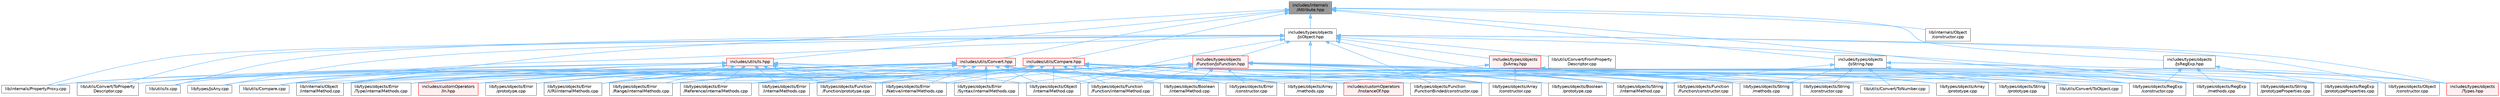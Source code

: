 digraph "includes/internals/Attribute.hpp"
{
 // LATEX_PDF_SIZE
  bgcolor="transparent";
  edge [fontname=Helvetica,fontsize=10,labelfontname=Helvetica,labelfontsize=10];
  node [fontname=Helvetica,fontsize=10,shape=box,height=0.2,width=0.4];
  Node1 [id="Node000001",label="includes/internals\l/Attribute.hpp",height=0.2,width=0.4,color="gray40", fillcolor="grey60", style="filled", fontcolor="black",tooltip=" "];
  Node1 -> Node2 [id="edge1_Node000001_Node000002",dir="back",color="steelblue1",style="solid",tooltip=" "];
  Node2 [id="Node000002",label="includes/types/objects\l/JsObject.hpp",height=0.2,width=0.4,color="grey40", fillcolor="white", style="filled",URL="$JsObject_8hpp.html",tooltip=" "];
  Node2 -> Node3 [id="edge2_Node000002_Node000003",dir="back",color="steelblue1",style="solid",tooltip=" "];
  Node3 [id="Node000003",label="includes/types/objects\l/Function/JsFunction.hpp",height=0.2,width=0.4,color="red", fillcolor="#FFF0F0", style="filled",URL="$JsFunction_8hpp.html",tooltip=" "];
  Node3 -> Node5 [id="edge3_Node000003_Node000005",dir="back",color="steelblue1",style="solid",tooltip=" "];
  Node5 [id="Node000005",label="includes/types/objects\l/Types.hpp",height=0.2,width=0.4,color="red", fillcolor="#FFF0F0", style="filled",URL="$objects_2Types_8hpp.html",tooltip=" "];
  Node3 -> Node12 [id="edge4_Node000003_Node000012",dir="back",color="steelblue1",style="solid",tooltip=" "];
  Node12 [id="Node000012",label="lib/internals/Object\l/internalMethod.cpp",height=0.2,width=0.4,color="grey40", fillcolor="white", style="filled",URL="$internals_2Object_2internalMethod_8cpp.html",tooltip=" "];
  Node3 -> Node13 [id="edge5_Node000003_Node000013",dir="back",color="steelblue1",style="solid",tooltip=" "];
  Node13 [id="Node000013",label="lib/types/objects/Array\l/constructor.cpp",height=0.2,width=0.4,color="grey40", fillcolor="white", style="filled",URL="$types_2objects_2Array_2constructor_8cpp.html",tooltip=" "];
  Node3 -> Node17 [id="edge6_Node000003_Node000017",dir="back",color="steelblue1",style="solid",tooltip=" "];
  Node17 [id="Node000017",label="lib/types/objects/Boolean\l/internalMethod.cpp",height=0.2,width=0.4,color="grey40", fillcolor="white", style="filled",URL="$types_2objects_2Boolean_2internalMethod_8cpp.html",tooltip=" "];
  Node3 -> Node18 [id="edge7_Node000003_Node000018",dir="back",color="steelblue1",style="solid",tooltip=" "];
  Node18 [id="Node000018",label="lib/types/objects/Boolean\l/prototype.cpp",height=0.2,width=0.4,color="grey40", fillcolor="white", style="filled",URL="$Boolean_2prototype_8cpp.html",tooltip=" "];
  Node3 -> Node20 [id="edge8_Node000003_Node000020",dir="back",color="steelblue1",style="solid",tooltip=" "];
  Node20 [id="Node000020",label="lib/types/objects/Error\l/Native/internalMethods.cpp",height=0.2,width=0.4,color="grey40", fillcolor="white", style="filled",URL="$Native_2internalMethods_8cpp.html",tooltip=" "];
  Node3 -> Node22 [id="edge9_Node000003_Node000022",dir="back",color="steelblue1",style="solid",tooltip=" "];
  Node22 [id="Node000022",label="lib/types/objects/Error\l/Range/internalMethods.cpp",height=0.2,width=0.4,color="grey40", fillcolor="white", style="filled",URL="$Range_2internalMethods_8cpp.html",tooltip=" "];
  Node3 -> Node24 [id="edge10_Node000003_Node000024",dir="back",color="steelblue1",style="solid",tooltip=" "];
  Node24 [id="Node000024",label="lib/types/objects/Error\l/Reference/internalMethods.cpp",height=0.2,width=0.4,color="grey40", fillcolor="white", style="filled",URL="$Reference_2internalMethods_8cpp.html",tooltip=" "];
  Node3 -> Node26 [id="edge11_Node000003_Node000026",dir="back",color="steelblue1",style="solid",tooltip=" "];
  Node26 [id="Node000026",label="lib/types/objects/Error\l/Syntax/internalMethods.cpp",height=0.2,width=0.4,color="grey40", fillcolor="white", style="filled",URL="$Syntax_2internalMethods_8cpp.html",tooltip=" "];
  Node3 -> Node28 [id="edge12_Node000003_Node000028",dir="back",color="steelblue1",style="solid",tooltip=" "];
  Node28 [id="Node000028",label="lib/types/objects/Error\l/Type/internalMethods.cpp",height=0.2,width=0.4,color="grey40", fillcolor="white", style="filled",URL="$Type_2internalMethods_8cpp.html",tooltip=" "];
  Node3 -> Node30 [id="edge13_Node000003_Node000030",dir="back",color="steelblue1",style="solid",tooltip=" "];
  Node30 [id="Node000030",label="lib/types/objects/Error\l/URI/internalMethods.cpp",height=0.2,width=0.4,color="grey40", fillcolor="white", style="filled",URL="$URI_2internalMethods_8cpp.html",tooltip=" "];
  Node3 -> Node32 [id="edge14_Node000003_Node000032",dir="back",color="steelblue1",style="solid",tooltip=" "];
  Node32 [id="Node000032",label="lib/types/objects/Error\l/constructor.cpp",height=0.2,width=0.4,color="grey40", fillcolor="white", style="filled",URL="$types_2objects_2Error_2constructor_8cpp.html",tooltip=" "];
  Node3 -> Node33 [id="edge15_Node000003_Node000033",dir="back",color="steelblue1",style="solid",tooltip=" "];
  Node33 [id="Node000033",label="lib/types/objects/Error\l/internalMethods.cpp",height=0.2,width=0.4,color="grey40", fillcolor="white", style="filled",URL="$internalMethods_8cpp.html",tooltip=" "];
  Node3 -> Node35 [id="edge16_Node000003_Node000035",dir="back",color="steelblue1",style="solid",tooltip=" "];
  Node35 [id="Node000035",label="lib/types/objects/Function\l/Function/constructor.cpp",height=0.2,width=0.4,color="grey40", fillcolor="white", style="filled",URL="$types_2objects_2Function_2Function_2constructor_8cpp.html",tooltip=" "];
  Node3 -> Node36 [id="edge17_Node000003_Node000036",dir="back",color="steelblue1",style="solid",tooltip=" "];
  Node36 [id="Node000036",label="lib/types/objects/Function\l/Function/internalMethod.cpp",height=0.2,width=0.4,color="grey40", fillcolor="white", style="filled",URL="$types_2objects_2Function_2Function_2internalMethod_8cpp.html",tooltip=" "];
  Node3 -> Node7 [id="edge18_Node000003_Node000007",dir="back",color="steelblue1",style="solid",tooltip=" "];
  Node7 [id="Node000007",label="lib/types/objects/Function\l/Function/prototype.cpp",height=0.2,width=0.4,color="grey40", fillcolor="white", style="filled",URL="$Function_2Function_2prototype_8cpp.html",tooltip=" "];
  Node3 -> Node42 [id="edge19_Node000003_Node000042",dir="back",color="steelblue1",style="solid",tooltip=" "];
  Node42 [id="Node000042",label="lib/types/objects/Object\l/constructor.cpp",height=0.2,width=0.4,color="grey40", fillcolor="white", style="filled",URL="$types_2objects_2Object_2constructor_8cpp.html",tooltip=" "];
  Node3 -> Node43 [id="edge20_Node000003_Node000043",dir="back",color="steelblue1",style="solid",tooltip=" "];
  Node43 [id="Node000043",label="lib/types/objects/Object\l/internalMethod.cpp",height=0.2,width=0.4,color="grey40", fillcolor="white", style="filled",URL="$types_2objects_2Object_2internalMethod_8cpp.html",tooltip=" "];
  Node3 -> Node47 [id="edge21_Node000003_Node000047",dir="back",color="steelblue1",style="solid",tooltip=" "];
  Node47 [id="Node000047",label="lib/types/objects/RegExp\l/constructor.cpp",height=0.2,width=0.4,color="grey40", fillcolor="white", style="filled",URL="$types_2objects_2RegExp_2constructor_8cpp.html",tooltip=" "];
  Node3 -> Node48 [id="edge22_Node000003_Node000048",dir="back",color="steelblue1",style="solid",tooltip=" "];
  Node48 [id="Node000048",label="lib/types/objects/RegExp\l/prototypeProperties.cpp",height=0.2,width=0.4,color="grey40", fillcolor="white", style="filled",URL="$RegExp_2prototypeProperties_8cpp.html",tooltip=" "];
  Node3 -> Node49 [id="edge23_Node000003_Node000049",dir="back",color="steelblue1",style="solid",tooltip=" "];
  Node49 [id="Node000049",label="lib/types/objects/String\l/constructor.cpp",height=0.2,width=0.4,color="grey40", fillcolor="white", style="filled",URL="$types_2objects_2String_2constructor_8cpp.html",tooltip=" "];
  Node3 -> Node50 [id="edge24_Node000003_Node000050",dir="back",color="steelblue1",style="solid",tooltip=" "];
  Node50 [id="Node000050",label="lib/types/objects/String\l/internalMethod.cpp",height=0.2,width=0.4,color="grey40", fillcolor="white", style="filled",URL="$types_2objects_2String_2internalMethod_8cpp.html",tooltip=" "];
  Node3 -> Node51 [id="edge25_Node000003_Node000051",dir="back",color="steelblue1",style="solid",tooltip=" "];
  Node51 [id="Node000051",label="lib/types/objects/String\l/prototypeProperties.cpp",height=0.2,width=0.4,color="grey40", fillcolor="white", style="filled",URL="$String_2prototypeProperties_8cpp.html",tooltip=" "];
  Node2 -> Node53 [id="edge26_Node000002_Node000053",dir="back",color="steelblue1",style="solid",tooltip=" "];
  Node53 [id="Node000053",label="includes/types/objects\l/JsArray.hpp",height=0.2,width=0.4,color="red", fillcolor="#FFF0F0", style="filled",URL="$JsArray_8hpp.html",tooltip=" "];
  Node53 -> Node5 [id="edge27_Node000053_Node000005",dir="back",color="steelblue1",style="solid",tooltip=" "];
  Node53 -> Node13 [id="edge28_Node000053_Node000013",dir="back",color="steelblue1",style="solid",tooltip=" "];
  Node53 -> Node54 [id="edge29_Node000053_Node000054",dir="back",color="steelblue1",style="solid",tooltip=" "];
  Node54 [id="Node000054",label="lib/types/objects/Array\l/methods.cpp",height=0.2,width=0.4,color="grey40", fillcolor="white", style="filled",URL="$Array_2methods_8cpp.html",tooltip=" "];
  Node53 -> Node55 [id="edge30_Node000053_Node000055",dir="back",color="steelblue1",style="solid",tooltip=" "];
  Node55 [id="Node000055",label="lib/types/objects/Array\l/prototype.cpp",height=0.2,width=0.4,color="grey40", fillcolor="white", style="filled",URL="$Array_2prototype_8cpp.html",tooltip=" "];
  Node53 -> Node56 [id="edge31_Node000053_Node000056",dir="back",color="steelblue1",style="solid",tooltip=" "];
  Node56 [id="Node000056",label="lib/types/objects/RegExp\l/methods.cpp",height=0.2,width=0.4,color="grey40", fillcolor="white", style="filled",URL="$RegExp_2methods_8cpp.html",tooltip=" "];
  Node2 -> Node5 [id="edge32_Node000002_Node000005",dir="back",color="steelblue1",style="solid",tooltip=" "];
  Node2 -> Node57 [id="edge33_Node000002_Node000057",dir="back",color="steelblue1",style="solid",tooltip=" "];
  Node57 [id="Node000057",label="lib/internals/PropertyProxy.cpp",height=0.2,width=0.4,color="grey40", fillcolor="white", style="filled",URL="$PropertyProxy_8cpp.html",tooltip=" "];
  Node2 -> Node58 [id="edge34_Node000002_Node000058",dir="back",color="steelblue1",style="solid",tooltip=" "];
  Node58 [id="Node000058",label="lib/types/JsAny.cpp",height=0.2,width=0.4,color="grey40", fillcolor="white", style="filled",URL="$JsAny_8cpp.html",tooltip=" "];
  Node2 -> Node54 [id="edge35_Node000002_Node000054",dir="back",color="steelblue1",style="solid",tooltip=" "];
  Node2 -> Node8 [id="edge36_Node000002_Node000008",dir="back",color="steelblue1",style="solid",tooltip=" "];
  Node8 [id="Node000008",label="lib/types/objects/Function\l/FunctionBinded/constructor.cpp",height=0.2,width=0.4,color="grey40", fillcolor="white", style="filled",URL="$types_2objects_2Function_2FunctionBinded_2constructor_8cpp.html",tooltip=" "];
  Node2 -> Node42 [id="edge37_Node000002_Node000042",dir="back",color="steelblue1",style="solid",tooltip=" "];
  Node2 -> Node43 [id="edge38_Node000002_Node000043",dir="back",color="steelblue1",style="solid",tooltip=" "];
  Node2 -> Node56 [id="edge39_Node000002_Node000056",dir="back",color="steelblue1",style="solid",tooltip=" "];
  Node2 -> Node59 [id="edge40_Node000002_Node000059",dir="back",color="steelblue1",style="solid",tooltip=" "];
  Node59 [id="Node000059",label="lib/types/objects/String\l/methods.cpp",height=0.2,width=0.4,color="grey40", fillcolor="white", style="filled",URL="$String_2methods_8cpp.html",tooltip=" "];
  Node2 -> Node60 [id="edge41_Node000002_Node000060",dir="back",color="steelblue1",style="solid",tooltip=" "];
  Node60 [id="Node000060",label="lib/utils/Compare.cpp",height=0.2,width=0.4,color="grey40", fillcolor="white", style="filled",URL="$Compare_8cpp.html",tooltip=" "];
  Node2 -> Node61 [id="edge42_Node000002_Node000061",dir="back",color="steelblue1",style="solid",tooltip=" "];
  Node61 [id="Node000061",label="lib/utils/Convert/FromProperty\lDescriptor.cpp",height=0.2,width=0.4,color="grey40", fillcolor="white", style="filled",URL="$FromPropertyDescriptor_8cpp.html",tooltip=" "];
  Node2 -> Node62 [id="edge43_Node000002_Node000062",dir="back",color="steelblue1",style="solid",tooltip=" "];
  Node62 [id="Node000062",label="lib/utils/Convert/ToProperty\lDescriptor.cpp",height=0.2,width=0.4,color="grey40", fillcolor="white", style="filled",URL="$ToPropertyDescriptor_8cpp.html",tooltip=" "];
  Node2 -> Node63 [id="edge44_Node000002_Node000063",dir="back",color="steelblue1",style="solid",tooltip=" "];
  Node63 [id="Node000063",label="lib/utils/Is.cpp",height=0.2,width=0.4,color="grey40", fillcolor="white", style="filled",URL="$Is_8cpp.html",tooltip=" "];
  Node1 -> Node64 [id="edge45_Node000001_Node000064",dir="back",color="steelblue1",style="solid",tooltip=" "];
  Node64 [id="Node000064",label="includes/types/objects\l/JsRegExp.hpp",height=0.2,width=0.4,color="grey40", fillcolor="white", style="filled",URL="$JsRegExp_8hpp.html",tooltip=" "];
  Node64 -> Node47 [id="edge46_Node000064_Node000047",dir="back",color="steelblue1",style="solid",tooltip=" "];
  Node64 -> Node56 [id="edge47_Node000064_Node000056",dir="back",color="steelblue1",style="solid",tooltip=" "];
  Node64 -> Node48 [id="edge48_Node000064_Node000048",dir="back",color="steelblue1",style="solid",tooltip=" "];
  Node1 -> Node65 [id="edge49_Node000001_Node000065",dir="back",color="steelblue1",style="solid",tooltip=" "];
  Node65 [id="Node000065",label="includes/types/objects\l/JsString.hpp",height=0.2,width=0.4,color="grey40", fillcolor="white", style="filled",URL="$JsString_8hpp.html",tooltip=" "];
  Node65 -> Node5 [id="edge50_Node000065_Node000005",dir="back",color="steelblue1",style="solid",tooltip=" "];
  Node65 -> Node49 [id="edge51_Node000065_Node000049",dir="back",color="steelblue1",style="solid",tooltip=" "];
  Node65 -> Node50 [id="edge52_Node000065_Node000050",dir="back",color="steelblue1",style="solid",tooltip=" "];
  Node65 -> Node59 [id="edge53_Node000065_Node000059",dir="back",color="steelblue1",style="solid",tooltip=" "];
  Node65 -> Node66 [id="edge54_Node000065_Node000066",dir="back",color="steelblue1",style="solid",tooltip=" "];
  Node66 [id="Node000066",label="lib/types/objects/String\l/prototype.cpp",height=0.2,width=0.4,color="grey40", fillcolor="white", style="filled",URL="$String_2prototype_8cpp.html",tooltip=" "];
  Node65 -> Node51 [id="edge55_Node000065_Node000051",dir="back",color="steelblue1",style="solid",tooltip=" "];
  Node65 -> Node67 [id="edge56_Node000065_Node000067",dir="back",color="steelblue1",style="solid",tooltip=" "];
  Node67 [id="Node000067",label="lib/utils/Convert/ToNumber.cpp",height=0.2,width=0.4,color="grey40", fillcolor="white", style="filled",URL="$ToNumber_8cpp.html",tooltip=" "];
  Node65 -> Node68 [id="edge57_Node000065_Node000068",dir="back",color="steelblue1",style="solid",tooltip=" "];
  Node68 [id="Node000068",label="lib/utils/Convert/ToObject.cpp",height=0.2,width=0.4,color="grey40", fillcolor="white", style="filled",URL="$ToObject_8cpp.html",tooltip=" "];
  Node1 -> Node69 [id="edge58_Node000001_Node000069",dir="back",color="steelblue1",style="solid",tooltip=" "];
  Node69 [id="Node000069",label="includes/utils/Compare.hpp",height=0.2,width=0.4,color="red", fillcolor="#FFF0F0", style="filled",URL="$Compare_8hpp.html",tooltip=" "];
  Node69 -> Node70 [id="edge59_Node000069_Node000070",dir="back",color="steelblue1",style="solid",tooltip=" "];
  Node70 [id="Node000070",label="includes/customOperators\l/In.hpp",height=0.2,width=0.4,color="red", fillcolor="#FFF0F0", style="filled",URL="$In_8hpp.html",tooltip=" "];
  Node69 -> Node72 [id="edge60_Node000069_Node000072",dir="back",color="steelblue1",style="solid",tooltip=" "];
  Node72 [id="Node000072",label="includes/customOperators\l/InstanceOf.hpp",height=0.2,width=0.4,color="red", fillcolor="#FFF0F0", style="filled",URL="$InstanceOf_8hpp.html",tooltip=" "];
  Node69 -> Node12 [id="edge61_Node000069_Node000012",dir="back",color="steelblue1",style="solid",tooltip=" "];
  Node69 -> Node58 [id="edge62_Node000069_Node000058",dir="back",color="steelblue1",style="solid",tooltip=" "];
  Node69 -> Node13 [id="edge63_Node000069_Node000013",dir="back",color="steelblue1",style="solid",tooltip=" "];
  Node69 -> Node54 [id="edge64_Node000069_Node000054",dir="back",color="steelblue1",style="solid",tooltip=" "];
  Node69 -> Node55 [id="edge65_Node000069_Node000055",dir="back",color="steelblue1",style="solid",tooltip=" "];
  Node69 -> Node17 [id="edge66_Node000069_Node000017",dir="back",color="steelblue1",style="solid",tooltip=" "];
  Node69 -> Node18 [id="edge67_Node000069_Node000018",dir="back",color="steelblue1",style="solid",tooltip=" "];
  Node69 -> Node20 [id="edge68_Node000069_Node000020",dir="back",color="steelblue1",style="solid",tooltip=" "];
  Node69 -> Node22 [id="edge69_Node000069_Node000022",dir="back",color="steelblue1",style="solid",tooltip=" "];
  Node69 -> Node24 [id="edge70_Node000069_Node000024",dir="back",color="steelblue1",style="solid",tooltip=" "];
  Node69 -> Node26 [id="edge71_Node000069_Node000026",dir="back",color="steelblue1",style="solid",tooltip=" "];
  Node69 -> Node28 [id="edge72_Node000069_Node000028",dir="back",color="steelblue1",style="solid",tooltip=" "];
  Node69 -> Node30 [id="edge73_Node000069_Node000030",dir="back",color="steelblue1",style="solid",tooltip=" "];
  Node69 -> Node32 [id="edge74_Node000069_Node000032",dir="back",color="steelblue1",style="solid",tooltip=" "];
  Node69 -> Node33 [id="edge75_Node000069_Node000033",dir="back",color="steelblue1",style="solid",tooltip=" "];
  Node69 -> Node73 [id="edge76_Node000069_Node000073",dir="back",color="steelblue1",style="solid",tooltip=" "];
  Node73 [id="Node000073",label="lib/types/objects/Error\l/prototype.cpp",height=0.2,width=0.4,color="grey40", fillcolor="white", style="filled",URL="$Error_2prototype_8cpp.html",tooltip=" "];
  Node69 -> Node35 [id="edge77_Node000069_Node000035",dir="back",color="steelblue1",style="solid",tooltip=" "];
  Node69 -> Node36 [id="edge78_Node000069_Node000036",dir="back",color="steelblue1",style="solid",tooltip=" "];
  Node69 -> Node7 [id="edge79_Node000069_Node000007",dir="back",color="steelblue1",style="solid",tooltip=" "];
  Node69 -> Node43 [id="edge80_Node000069_Node000043",dir="back",color="steelblue1",style="solid",tooltip=" "];
  Node69 -> Node47 [id="edge81_Node000069_Node000047",dir="back",color="steelblue1",style="solid",tooltip=" "];
  Node69 -> Node56 [id="edge82_Node000069_Node000056",dir="back",color="steelblue1",style="solid",tooltip=" "];
  Node69 -> Node50 [id="edge83_Node000069_Node000050",dir="back",color="steelblue1",style="solid",tooltip=" "];
  Node69 -> Node59 [id="edge84_Node000069_Node000059",dir="back",color="steelblue1",style="solid",tooltip=" "];
  Node69 -> Node60 [id="edge85_Node000069_Node000060",dir="back",color="steelblue1",style="solid",tooltip=" "];
  Node69 -> Node68 [id="edge86_Node000069_Node000068",dir="back",color="steelblue1",style="solid",tooltip=" "];
  Node69 -> Node62 [id="edge87_Node000069_Node000062",dir="back",color="steelblue1",style="solid",tooltip=" "];
  Node69 -> Node63 [id="edge88_Node000069_Node000063",dir="back",color="steelblue1",style="solid",tooltip=" "];
  Node1 -> Node77 [id="edge89_Node000001_Node000077",dir="back",color="steelblue1",style="solid",tooltip=" "];
  Node77 [id="Node000077",label="includes/utils/Convert.hpp",height=0.2,width=0.4,color="red", fillcolor="#FFF0F0", style="filled",URL="$Convert_8hpp.html",tooltip=" "];
  Node77 -> Node70 [id="edge90_Node000077_Node000070",dir="back",color="steelblue1",style="solid",tooltip=" "];
  Node77 -> Node12 [id="edge91_Node000077_Node000012",dir="back",color="steelblue1",style="solid",tooltip=" "];
  Node77 -> Node57 [id="edge92_Node000077_Node000057",dir="back",color="steelblue1",style="solid",tooltip=" "];
  Node77 -> Node58 [id="edge93_Node000077_Node000058",dir="back",color="steelblue1",style="solid",tooltip=" "];
  Node77 -> Node13 [id="edge94_Node000077_Node000013",dir="back",color="steelblue1",style="solid",tooltip=" "];
  Node77 -> Node54 [id="edge95_Node000077_Node000054",dir="back",color="steelblue1",style="solid",tooltip=" "];
  Node77 -> Node17 [id="edge96_Node000077_Node000017",dir="back",color="steelblue1",style="solid",tooltip=" "];
  Node77 -> Node20 [id="edge97_Node000077_Node000020",dir="back",color="steelblue1",style="solid",tooltip=" "];
  Node77 -> Node22 [id="edge98_Node000077_Node000022",dir="back",color="steelblue1",style="solid",tooltip=" "];
  Node77 -> Node24 [id="edge99_Node000077_Node000024",dir="back",color="steelblue1",style="solid",tooltip=" "];
  Node77 -> Node26 [id="edge100_Node000077_Node000026",dir="back",color="steelblue1",style="solid",tooltip=" "];
  Node77 -> Node28 [id="edge101_Node000077_Node000028",dir="back",color="steelblue1",style="solid",tooltip=" "];
  Node77 -> Node30 [id="edge102_Node000077_Node000030",dir="back",color="steelblue1",style="solid",tooltip=" "];
  Node77 -> Node32 [id="edge103_Node000077_Node000032",dir="back",color="steelblue1",style="solid",tooltip=" "];
  Node77 -> Node33 [id="edge104_Node000077_Node000033",dir="back",color="steelblue1",style="solid",tooltip=" "];
  Node77 -> Node73 [id="edge105_Node000077_Node000073",dir="back",color="steelblue1",style="solid",tooltip=" "];
  Node77 -> Node36 [id="edge106_Node000077_Node000036",dir="back",color="steelblue1",style="solid",tooltip=" "];
  Node77 -> Node7 [id="edge107_Node000077_Node000007",dir="back",color="steelblue1",style="solid",tooltip=" "];
  Node77 -> Node8 [id="edge108_Node000077_Node000008",dir="back",color="steelblue1",style="solid",tooltip=" "];
  Node77 -> Node43 [id="edge109_Node000077_Node000043",dir="back",color="steelblue1",style="solid",tooltip=" "];
  Node77 -> Node47 [id="edge110_Node000077_Node000047",dir="back",color="steelblue1",style="solid",tooltip=" "];
  Node77 -> Node56 [id="edge111_Node000077_Node000056",dir="back",color="steelblue1",style="solid",tooltip=" "];
  Node77 -> Node49 [id="edge112_Node000077_Node000049",dir="back",color="steelblue1",style="solid",tooltip=" "];
  Node77 -> Node50 [id="edge113_Node000077_Node000050",dir="back",color="steelblue1",style="solid",tooltip=" "];
  Node77 -> Node59 [id="edge114_Node000077_Node000059",dir="back",color="steelblue1",style="solid",tooltip=" "];
  Node77 -> Node66 [id="edge115_Node000077_Node000066",dir="back",color="steelblue1",style="solid",tooltip=" "];
  Node77 -> Node60 [id="edge116_Node000077_Node000060",dir="back",color="steelblue1",style="solid",tooltip=" "];
  Node77 -> Node67 [id="edge117_Node000077_Node000067",dir="back",color="steelblue1",style="solid",tooltip=" "];
  Node77 -> Node62 [id="edge118_Node000077_Node000062",dir="back",color="steelblue1",style="solid",tooltip=" "];
  Node77 -> Node63 [id="edge119_Node000077_Node000063",dir="back",color="steelblue1",style="solid",tooltip=" "];
  Node1 -> Node124 [id="edge120_Node000001_Node000124",dir="back",color="steelblue1",style="solid",tooltip=" "];
  Node124 [id="Node000124",label="includes/utils/Is.hpp",height=0.2,width=0.4,color="red", fillcolor="#FFF0F0", style="filled",URL="$Is_8hpp.html",tooltip=" "];
  Node124 -> Node12 [id="edge121_Node000124_Node000012",dir="back",color="steelblue1",style="solid",tooltip=" "];
  Node124 -> Node57 [id="edge122_Node000124_Node000057",dir="back",color="steelblue1",style="solid",tooltip=" "];
  Node124 -> Node54 [id="edge123_Node000124_Node000054",dir="back",color="steelblue1",style="solid",tooltip=" "];
  Node124 -> Node20 [id="edge124_Node000124_Node000020",dir="back",color="steelblue1",style="solid",tooltip=" "];
  Node124 -> Node22 [id="edge125_Node000124_Node000022",dir="back",color="steelblue1",style="solid",tooltip=" "];
  Node124 -> Node24 [id="edge126_Node000124_Node000024",dir="back",color="steelblue1",style="solid",tooltip=" "];
  Node124 -> Node26 [id="edge127_Node000124_Node000026",dir="back",color="steelblue1",style="solid",tooltip=" "];
  Node124 -> Node28 [id="edge128_Node000124_Node000028",dir="back",color="steelblue1",style="solid",tooltip=" "];
  Node124 -> Node30 [id="edge129_Node000124_Node000030",dir="back",color="steelblue1",style="solid",tooltip=" "];
  Node124 -> Node33 [id="edge130_Node000124_Node000033",dir="back",color="steelblue1",style="solid",tooltip=" "];
  Node124 -> Node7 [id="edge131_Node000124_Node000007",dir="back",color="steelblue1",style="solid",tooltip=" "];
  Node124 -> Node43 [id="edge132_Node000124_Node000043",dir="back",color="steelblue1",style="solid",tooltip=" "];
  Node124 -> Node62 [id="edge133_Node000124_Node000062",dir="back",color="steelblue1",style="solid",tooltip=" "];
  Node1 -> Node125 [id="edge134_Node000001_Node000125",dir="back",color="steelblue1",style="solid",tooltip=" "];
  Node125 [id="Node000125",label="lib/internals/Object\l/constructor.cpp",height=0.2,width=0.4,color="grey40", fillcolor="white", style="filled",URL="$internals_2Object_2constructor_8cpp.html",tooltip=" "];
  Node1 -> Node12 [id="edge135_Node000001_Node000012",dir="back",color="steelblue1",style="solid",tooltip=" "];
  Node1 -> Node47 [id="edge136_Node000001_Node000047",dir="back",color="steelblue1",style="solid",tooltip=" "];
}
